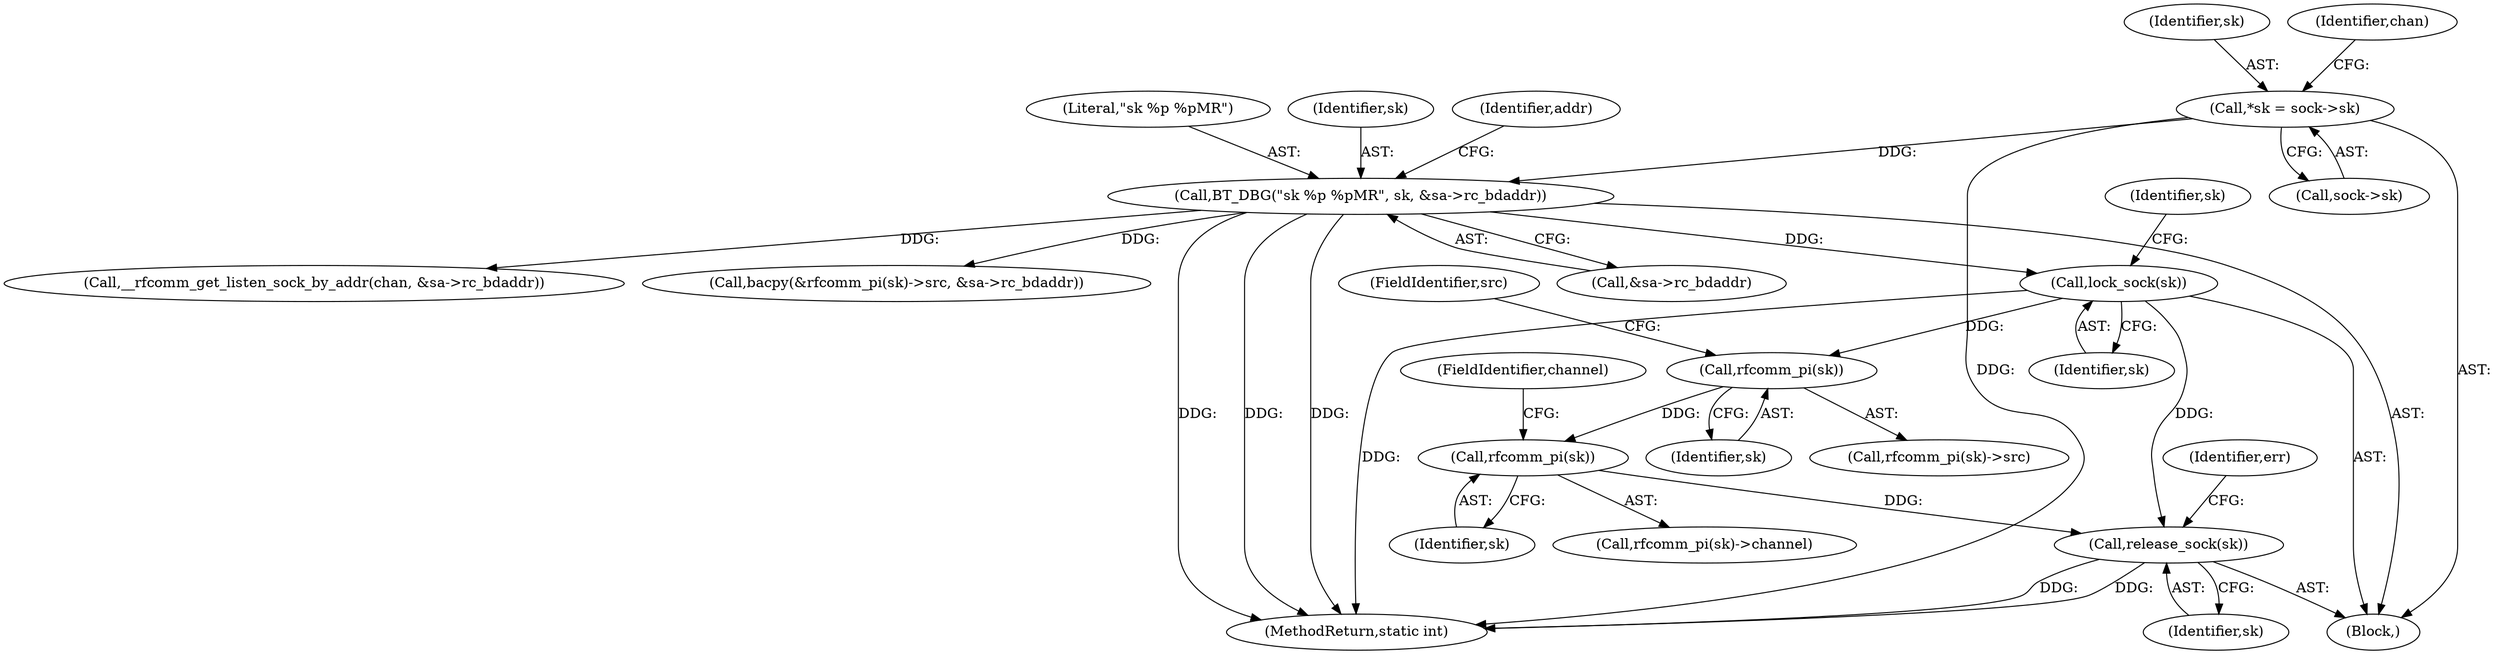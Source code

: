 digraph "1_linux_951b6a0717db97ce420547222647bcc40bf1eacd@del" {
"1000197" [label="(Call,rfcomm_pi(sk))"];
"1000147" [label="(Call,lock_sock(sk))"];
"1000128" [label="(Call,BT_DBG(\"sk %p %pMR\", sk, &sa->rc_bdaddr))"];
"1000113" [label="(Call,*sk = sock->sk)"];
"1000206" [label="(Call,rfcomm_pi(sk))"];
"1000221" [label="(Call,release_sock(sk))"];
"1000197" [label="(Call,rfcomm_pi(sk))"];
"1000199" [label="(FieldIdentifier,src)"];
"1000198" [label="(Identifier,sk)"];
"1000148" [label="(Identifier,sk)"];
"1000147" [label="(Call,lock_sock(sk))"];
"1000224" [label="(Identifier,err)"];
"1000152" [label="(Identifier,sk)"];
"1000222" [label="(Identifier,sk)"];
"1000131" [label="(Call,&sa->rc_bdaddr)"];
"1000208" [label="(FieldIdentifier,channel)"];
"1000196" [label="(Call,rfcomm_pi(sk)->src)"];
"1000113" [label="(Call,*sk = sock->sk)"];
"1000207" [label="(Identifier,sk)"];
"1000205" [label="(Call,rfcomm_pi(sk)->channel)"];
"1000181" [label="(Call,__rfcomm_get_listen_sock_by_addr(chan, &sa->rc_bdaddr))"];
"1000129" [label="(Literal,\"sk %p %pMR\")"];
"1000114" [label="(Identifier,sk)"];
"1000120" [label="(Identifier,chan)"];
"1000225" [label="(MethodReturn,static int)"];
"1000130" [label="(Identifier,sk)"];
"1000194" [label="(Call,bacpy(&rfcomm_pi(sk)->src, &sa->rc_bdaddr))"];
"1000128" [label="(Call,BT_DBG(\"sk %p %pMR\", sk, &sa->rc_bdaddr))"];
"1000105" [label="(Block,)"];
"1000221" [label="(Call,release_sock(sk))"];
"1000115" [label="(Call,sock->sk)"];
"1000138" [label="(Identifier,addr)"];
"1000206" [label="(Call,rfcomm_pi(sk))"];
"1000197" -> "1000196"  [label="AST: "];
"1000197" -> "1000198"  [label="CFG: "];
"1000198" -> "1000197"  [label="AST: "];
"1000199" -> "1000197"  [label="CFG: "];
"1000147" -> "1000197"  [label="DDG: "];
"1000197" -> "1000206"  [label="DDG: "];
"1000147" -> "1000105"  [label="AST: "];
"1000147" -> "1000148"  [label="CFG: "];
"1000148" -> "1000147"  [label="AST: "];
"1000152" -> "1000147"  [label="CFG: "];
"1000147" -> "1000225"  [label="DDG: "];
"1000128" -> "1000147"  [label="DDG: "];
"1000147" -> "1000221"  [label="DDG: "];
"1000128" -> "1000105"  [label="AST: "];
"1000128" -> "1000131"  [label="CFG: "];
"1000129" -> "1000128"  [label="AST: "];
"1000130" -> "1000128"  [label="AST: "];
"1000131" -> "1000128"  [label="AST: "];
"1000138" -> "1000128"  [label="CFG: "];
"1000128" -> "1000225"  [label="DDG: "];
"1000128" -> "1000225"  [label="DDG: "];
"1000128" -> "1000225"  [label="DDG: "];
"1000113" -> "1000128"  [label="DDG: "];
"1000128" -> "1000181"  [label="DDG: "];
"1000128" -> "1000194"  [label="DDG: "];
"1000113" -> "1000105"  [label="AST: "];
"1000113" -> "1000115"  [label="CFG: "];
"1000114" -> "1000113"  [label="AST: "];
"1000115" -> "1000113"  [label="AST: "];
"1000120" -> "1000113"  [label="CFG: "];
"1000113" -> "1000225"  [label="DDG: "];
"1000206" -> "1000205"  [label="AST: "];
"1000206" -> "1000207"  [label="CFG: "];
"1000207" -> "1000206"  [label="AST: "];
"1000208" -> "1000206"  [label="CFG: "];
"1000206" -> "1000221"  [label="DDG: "];
"1000221" -> "1000105"  [label="AST: "];
"1000221" -> "1000222"  [label="CFG: "];
"1000222" -> "1000221"  [label="AST: "];
"1000224" -> "1000221"  [label="CFG: "];
"1000221" -> "1000225"  [label="DDG: "];
"1000221" -> "1000225"  [label="DDG: "];
}

